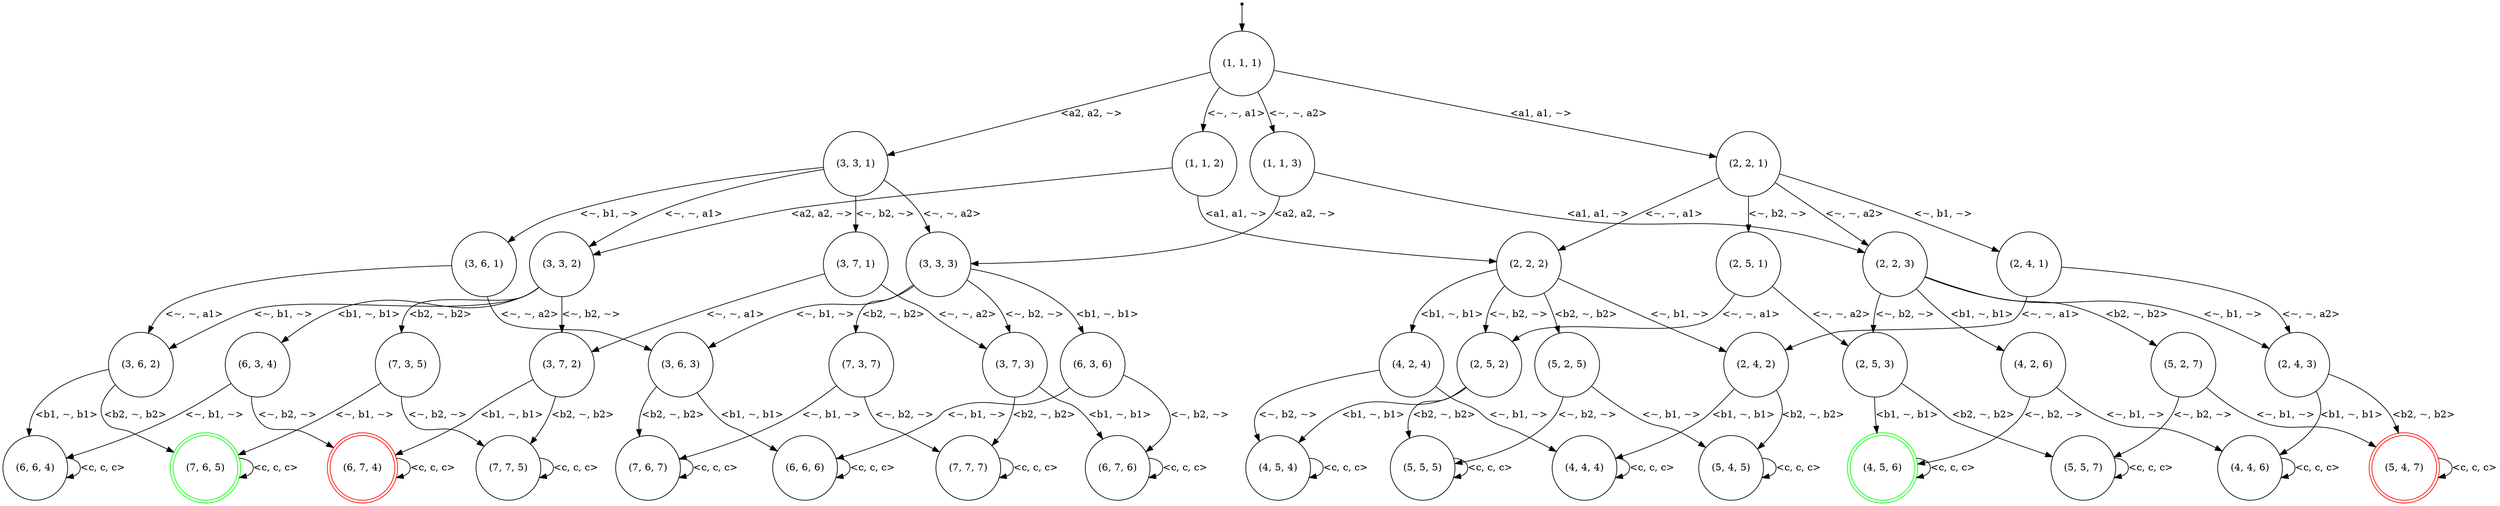 digraph G {
"n0"[label="(1, 1, 2)"shape=circle color="black" style=wedged fillcolor="white" style=filled];
"n1"[label="(7, 7, 7)"shape=circle color="black" style=wedged fillcolor="white" style=filled];
"n2"[label="(3, 3, 3)"shape=circle color="black" style=wedged fillcolor="white" style=filled];
"n3"[label="(3, 6, 2)"shape=circle color="black" style=wedged fillcolor="white" style=filled];
"n4"[label="(4, 5, 4)"shape=circle color="black" style=wedged fillcolor="white" style=filled];
"n5"[label="(5, 2, 7)"shape=circle color="black" style=wedged fillcolor="white" style=filled];
"n6"[label="(7, 7, 5)"shape=circle color="black" style=wedged fillcolor="white" style=filled];
"n7"[label="(4, 5, 6)"shape=doublecircle color="green" style=wedged fillcolor="white" style=filled];
"n8"[label="(2, 4, 1)"shape=circle color="black" style=wedged fillcolor="white" style=filled];
"n9"[label="(5, 2, 5)"shape=circle color="black" style=wedged fillcolor="white" style=filled];
"n10"[label="(2, 4, 3)"shape=circle color="black" style=wedged fillcolor="white" style=filled];
"n11"[label="(2, 2, 3)"shape=circle color="black" style=wedged fillcolor="white" style=filled];
"n12"[label="(4, 4, 4)"shape=circle color="black" style=wedged fillcolor="white" style=filled];
"n13"[label="(3, 7, 2)"shape=circle color="black" style=wedged fillcolor="white" style=filled];
"n14"[label="(7, 6, 7)"shape=circle color="black" style=wedged fillcolor="white" style=filled];
"n15"[label="(7, 6, 5)"shape=doublecircle color="green" style=wedged fillcolor="white" style=filled];
"n16"[label="(4, 4, 6)"shape=circle color="black" style=wedged fillcolor="white" style=filled];
"n17"[label="(2, 5, 3)"shape=circle color="black" style=wedged fillcolor="white" style=filled];
"n18"[label="(6, 3, 6)"shape=circle color="black" style=wedged fillcolor="white" style=filled];
"n19"[label="(2, 5, 1)"shape=circle color="black" style=wedged fillcolor="white" style=filled];
"n20"[label="(6, 3, 4)"shape=circle color="black" style=wedged fillcolor="white" style=filled];
"n21"[label="(1, 1, 1)"shape=circle color="black" style=wedged fillcolor="white" style=filled];
"ArbitraryUnusedNameNoWorriesJustGrooving22"[fontSize=1 shape=point];
"n22"[label="(5, 5, 5)"shape=circle color="black" style=wedged fillcolor="white" style=filled];
"n23"[label="(1, 1, 3)"shape=circle color="black" style=wedged fillcolor="white" style=filled];
"n24"[label="(3, 3, 2)"shape=circle color="black" style=wedged fillcolor="white" style=filled];
"n25"[label="(3, 6, 1)"shape=circle color="black" style=wedged fillcolor="white" style=filled];
"n26"[label="(6, 7, 6)"shape=circle color="black" style=wedged fillcolor="white" style=filled];
"n27"[label="(3, 6, 3)"shape=circle color="black" style=wedged fillcolor="white" style=filled];
"n28"[label="(5, 5, 7)"shape=circle color="black" style=wedged fillcolor="white" style=filled];
"n29"[label="(6, 7, 4)"shape=doublecircle color="red" style=wedged fillcolor="white" style=filled];
"n30"[label="(4, 2, 6)"shape=circle color="black" style=wedged fillcolor="white" style=filled];
"n31"[label="(2, 4, 2)"shape=circle color="black" style=wedged fillcolor="white" style=filled];
"n32"[label="(4, 2, 4)"shape=circle color="black" style=wedged fillcolor="white" style=filled];
"n33"[label="(2, 2, 1)"shape=circle color="black" style=wedged fillcolor="white" style=filled];
"n34"[label="(6, 6, 6)"shape=circle color="black" style=wedged fillcolor="white" style=filled];
"n35"[label="(2, 2, 2)"shape=circle color="black" style=wedged fillcolor="white" style=filled];
"n36"[label="(3, 7, 1)"shape=circle color="black" style=wedged fillcolor="white" style=filled];
"n37"[label="(3, 7, 3)"shape=circle color="black" style=wedged fillcolor="white" style=filled];
"n38"[label="(7, 3, 7)"shape=circle color="black" style=wedged fillcolor="white" style=filled];
"n39"[label="(5, 4, 5)"shape=circle color="black" style=wedged fillcolor="white" style=filled];
"n40"[label="(6, 6, 4)"shape=circle color="black" style=wedged fillcolor="white" style=filled];
"n41"[label="(5, 4, 7)"shape=doublecircle color="red" style=wedged fillcolor="white" style=filled];
"n42"[label="(2, 5, 2)"shape=circle color="black" style=wedged fillcolor="white" style=filled];
"n43"[label="(7, 3, 5)"shape=circle color="black" style=wedged fillcolor="white" style=filled];
"n44"[label="(3, 3, 1)"shape=circle color="black" style=wedged fillcolor="white" style=filled];
{"ArbitraryUnusedNameNoWorriesJustGrooving22"}->{"n21"};
{"n0"}->{"n35"}[label = "<a1, a1, ~>" color="black" arrowhead="normal" style=""];
{"n0"}->{"n24"}[label = "<a2, a2, ~>" color="black" arrowhead="normal" style=""];
{"n1"}->{"n1"}[label = "<c, c, c>" color="black" arrowhead="normal" style=""];
{"n2"}->{"n37"}[label = "<~, b2, ~>" color="black" arrowhead="normal" style=""];
{"n2"}->{"n38"}[label = "<b2, ~, b2>" color="black" arrowhead="normal" style=""];
{"n2"}->{"n27"}[label = "<~, b1, ~>" color="black" arrowhead="normal" style=""];
{"n2"}->{"n18"}[label = "<b1, ~, b1>" color="black" arrowhead="normal" style=""];
{"n3"}->{"n15"}[label = "<b2, ~, b2>" color="black" arrowhead="normal" style=""];
{"n3"}->{"n40"}[label = "<b1, ~, b1>" color="black" arrowhead="normal" style=""];
{"n4"}->{"n4"}[label = "<c, c, c>" color="black" arrowhead="normal" style=""];
{"n5"}->{"n28"}[label = "<~, b2, ~>" color="black" arrowhead="normal" style=""];
{"n5"}->{"n41"}[label = "<~, b1, ~>" color="black" arrowhead="normal" style=""];
{"n6"}->{"n6"}[label = "<c, c, c>" color="black" arrowhead="normal" style=""];
{"n7"}->{"n7"}[label = "<c, c, c>" color="black" arrowhead="normal" style=""];
{"n8"}->{"n31"}[label = "<~, ~, a1>" color="black" arrowhead="normal" style=""];
{"n8"}->{"n10"}[label = "<~, ~, a2>" color="black" arrowhead="normal" style=""];
{"n9"}->{"n22"}[label = "<~, b2, ~>" color="black" arrowhead="normal" style=""];
{"n9"}->{"n39"}[label = "<~, b1, ~>" color="black" arrowhead="normal" style=""];
{"n10"}->{"n41"}[label = "<b2, ~, b2>" color="black" arrowhead="normal" style=""];
{"n10"}->{"n16"}[label = "<b1, ~, b1>" color="black" arrowhead="normal" style=""];
{"n11"}->{"n17"}[label = "<~, b2, ~>" color="black" arrowhead="normal" style=""];
{"n11"}->{"n5"}[label = "<b2, ~, b2>" color="black" arrowhead="normal" style=""];
{"n11"}->{"n10"}[label = "<~, b1, ~>" color="black" arrowhead="normal" style=""];
{"n11"}->{"n30"}[label = "<b1, ~, b1>" color="black" arrowhead="normal" style=""];
{"n12"}->{"n12"}[label = "<c, c, c>" color="black" arrowhead="normal" style=""];
{"n13"}->{"n6"}[label = "<b2, ~, b2>" color="black" arrowhead="normal" style=""];
{"n13"}->{"n29"}[label = "<b1, ~, b1>" color="black" arrowhead="normal" style=""];
{"n14"}->{"n14"}[label = "<c, c, c>" color="black" arrowhead="normal" style=""];
{"n15"}->{"n15"}[label = "<c, c, c>" color="black" arrowhead="normal" style=""];
{"n16"}->{"n16"}[label = "<c, c, c>" color="black" arrowhead="normal" style=""];
{"n17"}->{"n28"}[label = "<b2, ~, b2>" color="black" arrowhead="normal" style=""];
{"n17"}->{"n7"}[label = "<b1, ~, b1>" color="black" arrowhead="normal" style=""];
{"n18"}->{"n26"}[label = "<~, b2, ~>" color="black" arrowhead="normal" style=""];
{"n18"}->{"n34"}[label = "<~, b1, ~>" color="black" arrowhead="normal" style=""];
{"n19"}->{"n42"}[label = "<~, ~, a1>" color="black" arrowhead="normal" style=""];
{"n19"}->{"n17"}[label = "<~, ~, a2>" color="black" arrowhead="normal" style=""];
{"n20"}->{"n29"}[label = "<~, b2, ~>" color="black" arrowhead="normal" style=""];
{"n20"}->{"n40"}[label = "<~, b1, ~>" color="black" arrowhead="normal" style=""];
{"n21"}->{"n0"}[label = "<~, ~, a1>" color="black" arrowhead="normal" style=""];
{"n21"}->{"n33"}[label = "<a1, a1, ~>" color="black" arrowhead="normal" style=""];
{"n21"}->{"n23"}[label = "<~, ~, a2>" color="black" arrowhead="normal" style=""];
{"n21"}->{"n44"}[label = "<a2, a2, ~>" color="black" arrowhead="normal" style=""];
{"n22"}->{"n22"}[label = "<c, c, c>" color="black" arrowhead="normal" style=""];
{"n23"}->{"n11"}[label = "<a1, a1, ~>" color="black" arrowhead="normal" style=""];
{"n23"}->{"n2"}[label = "<a2, a2, ~>" color="black" arrowhead="normal" style=""];
{"n24"}->{"n13"}[label = "<~, b2, ~>" color="black" arrowhead="normal" style=""];
{"n24"}->{"n43"}[label = "<b2, ~, b2>" color="black" arrowhead="normal" style=""];
{"n24"}->{"n3"}[label = "<~, b1, ~>" color="black" arrowhead="normal" style=""];
{"n24"}->{"n20"}[label = "<b1, ~, b1>" color="black" arrowhead="normal" style=""];
{"n25"}->{"n3"}[label = "<~, ~, a1>" color="black" arrowhead="normal" style=""];
{"n25"}->{"n27"}[label = "<~, ~, a2>" color="black" arrowhead="normal" style=""];
{"n26"}->{"n26"}[label = "<c, c, c>" color="black" arrowhead="normal" style=""];
{"n27"}->{"n14"}[label = "<b2, ~, b2>" color="black" arrowhead="normal" style=""];
{"n27"}->{"n34"}[label = "<b1, ~, b1>" color="black" arrowhead="normal" style=""];
{"n28"}->{"n28"}[label = "<c, c, c>" color="black" arrowhead="normal" style=""];
{"n29"}->{"n29"}[label = "<c, c, c>" color="black" arrowhead="normal" style=""];
{"n30"}->{"n7"}[label = "<~, b2, ~>" color="black" arrowhead="normal" style=""];
{"n30"}->{"n16"}[label = "<~, b1, ~>" color="black" arrowhead="normal" style=""];
{"n31"}->{"n39"}[label = "<b2, ~, b2>" color="black" arrowhead="normal" style=""];
{"n31"}->{"n12"}[label = "<b1, ~, b1>" color="black" arrowhead="normal" style=""];
{"n32"}->{"n4"}[label = "<~, b2, ~>" color="black" arrowhead="normal" style=""];
{"n32"}->{"n12"}[label = "<~, b1, ~>" color="black" arrowhead="normal" style=""];
{"n33"}->{"n19"}[label = "<~, b2, ~>" color="black" arrowhead="normal" style=""];
{"n33"}->{"n35"}[label = "<~, ~, a1>" color="black" arrowhead="normal" style=""];
{"n33"}->{"n11"}[label = "<~, ~, a2>" color="black" arrowhead="normal" style=""];
{"n33"}->{"n8"}[label = "<~, b1, ~>" color="black" arrowhead="normal" style=""];
{"n34"}->{"n34"}[label = "<c, c, c>" color="black" arrowhead="normal" style=""];
{"n35"}->{"n42"}[label = "<~, b2, ~>" color="black" arrowhead="normal" style=""];
{"n35"}->{"n9"}[label = "<b2, ~, b2>" color="black" arrowhead="normal" style=""];
{"n35"}->{"n31"}[label = "<~, b1, ~>" color="black" arrowhead="normal" style=""];
{"n35"}->{"n32"}[label = "<b1, ~, b1>" color="black" arrowhead="normal" style=""];
{"n36"}->{"n13"}[label = "<~, ~, a1>" color="black" arrowhead="normal" style=""];
{"n36"}->{"n37"}[label = "<~, ~, a2>" color="black" arrowhead="normal" style=""];
{"n37"}->{"n1"}[label = "<b2, ~, b2>" color="black" arrowhead="normal" style=""];
{"n37"}->{"n26"}[label = "<b1, ~, b1>" color="black" arrowhead="normal" style=""];
{"n38"}->{"n1"}[label = "<~, b2, ~>" color="black" arrowhead="normal" style=""];
{"n38"}->{"n14"}[label = "<~, b1, ~>" color="black" arrowhead="normal" style=""];
{"n39"}->{"n39"}[label = "<c, c, c>" color="black" arrowhead="normal" style=""];
{"n40"}->{"n40"}[label = "<c, c, c>" color="black" arrowhead="normal" style=""];
{"n41"}->{"n41"}[label = "<c, c, c>" color="black" arrowhead="normal" style=""];
{"n42"}->{"n22"}[label = "<b2, ~, b2>" color="black" arrowhead="normal" style=""];
{"n42"}->{"n4"}[label = "<b1, ~, b1>" color="black" arrowhead="normal" style=""];
{"n43"}->{"n6"}[label = "<~, b2, ~>" color="black" arrowhead="normal" style=""];
{"n43"}->{"n15"}[label = "<~, b1, ~>" color="black" arrowhead="normal" style=""];
{"n44"}->{"n36"}[label = "<~, b2, ~>" color="black" arrowhead="normal" style=""];
{"n44"}->{"n24"}[label = "<~, ~, a1>" color="black" arrowhead="normal" style=""];
{"n44"}->{"n2"}[label = "<~, ~, a2>" color="black" arrowhead="normal" style=""];
{"n44"}->{"n25"}[label = "<~, b1, ~>" color="black" arrowhead="normal" style=""];
}
